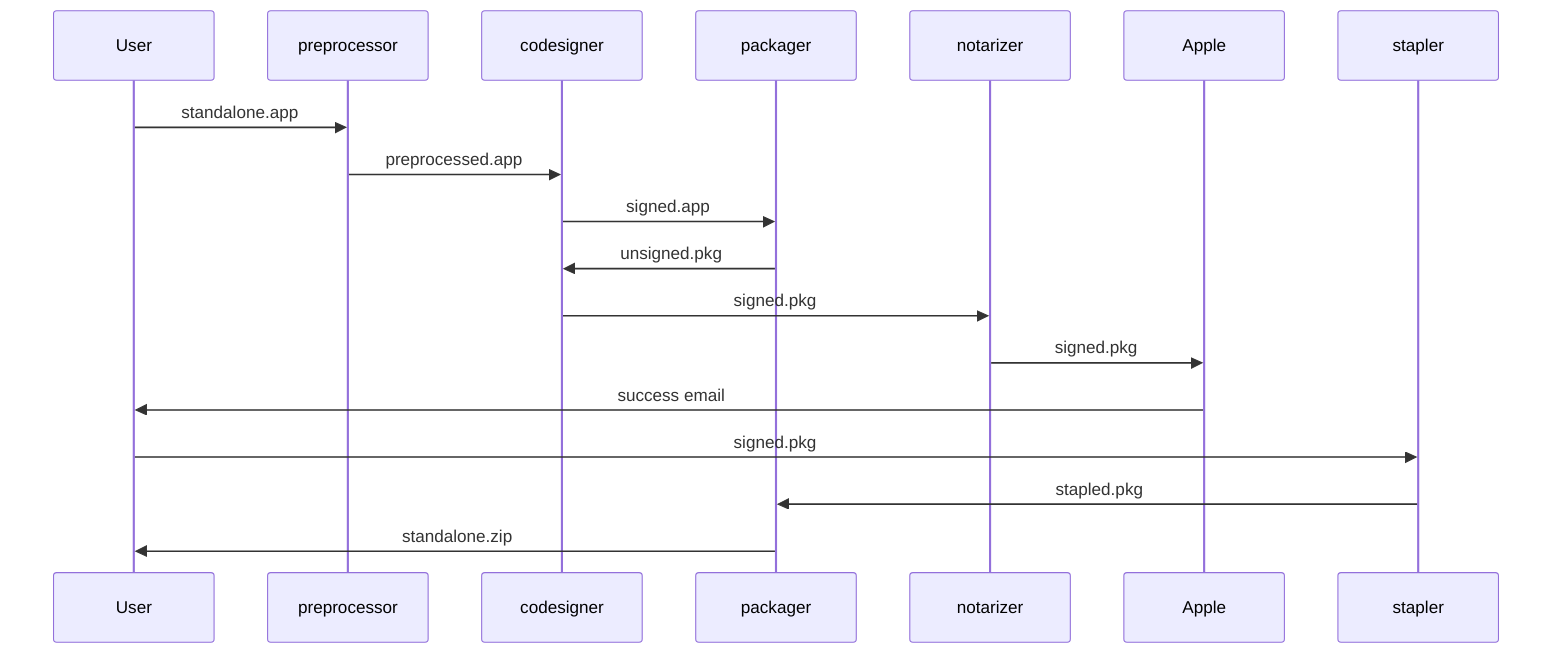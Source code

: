 sequenceDiagram
  User->>preprocessor: standalone.app
  preprocessor->>codesigner: preprocessed.app

  codesigner->>packager: signed.app
  packager->>codesigner: unsigned.pkg

  codesigner->>notarizer: signed.pkg
  notarizer->>Apple: signed.pkg
  Apple->>User: success email
  User->>stapler: signed.pkg
  
  stapler->>packager: stapled.pkg
  packager->>User: standalone.zip